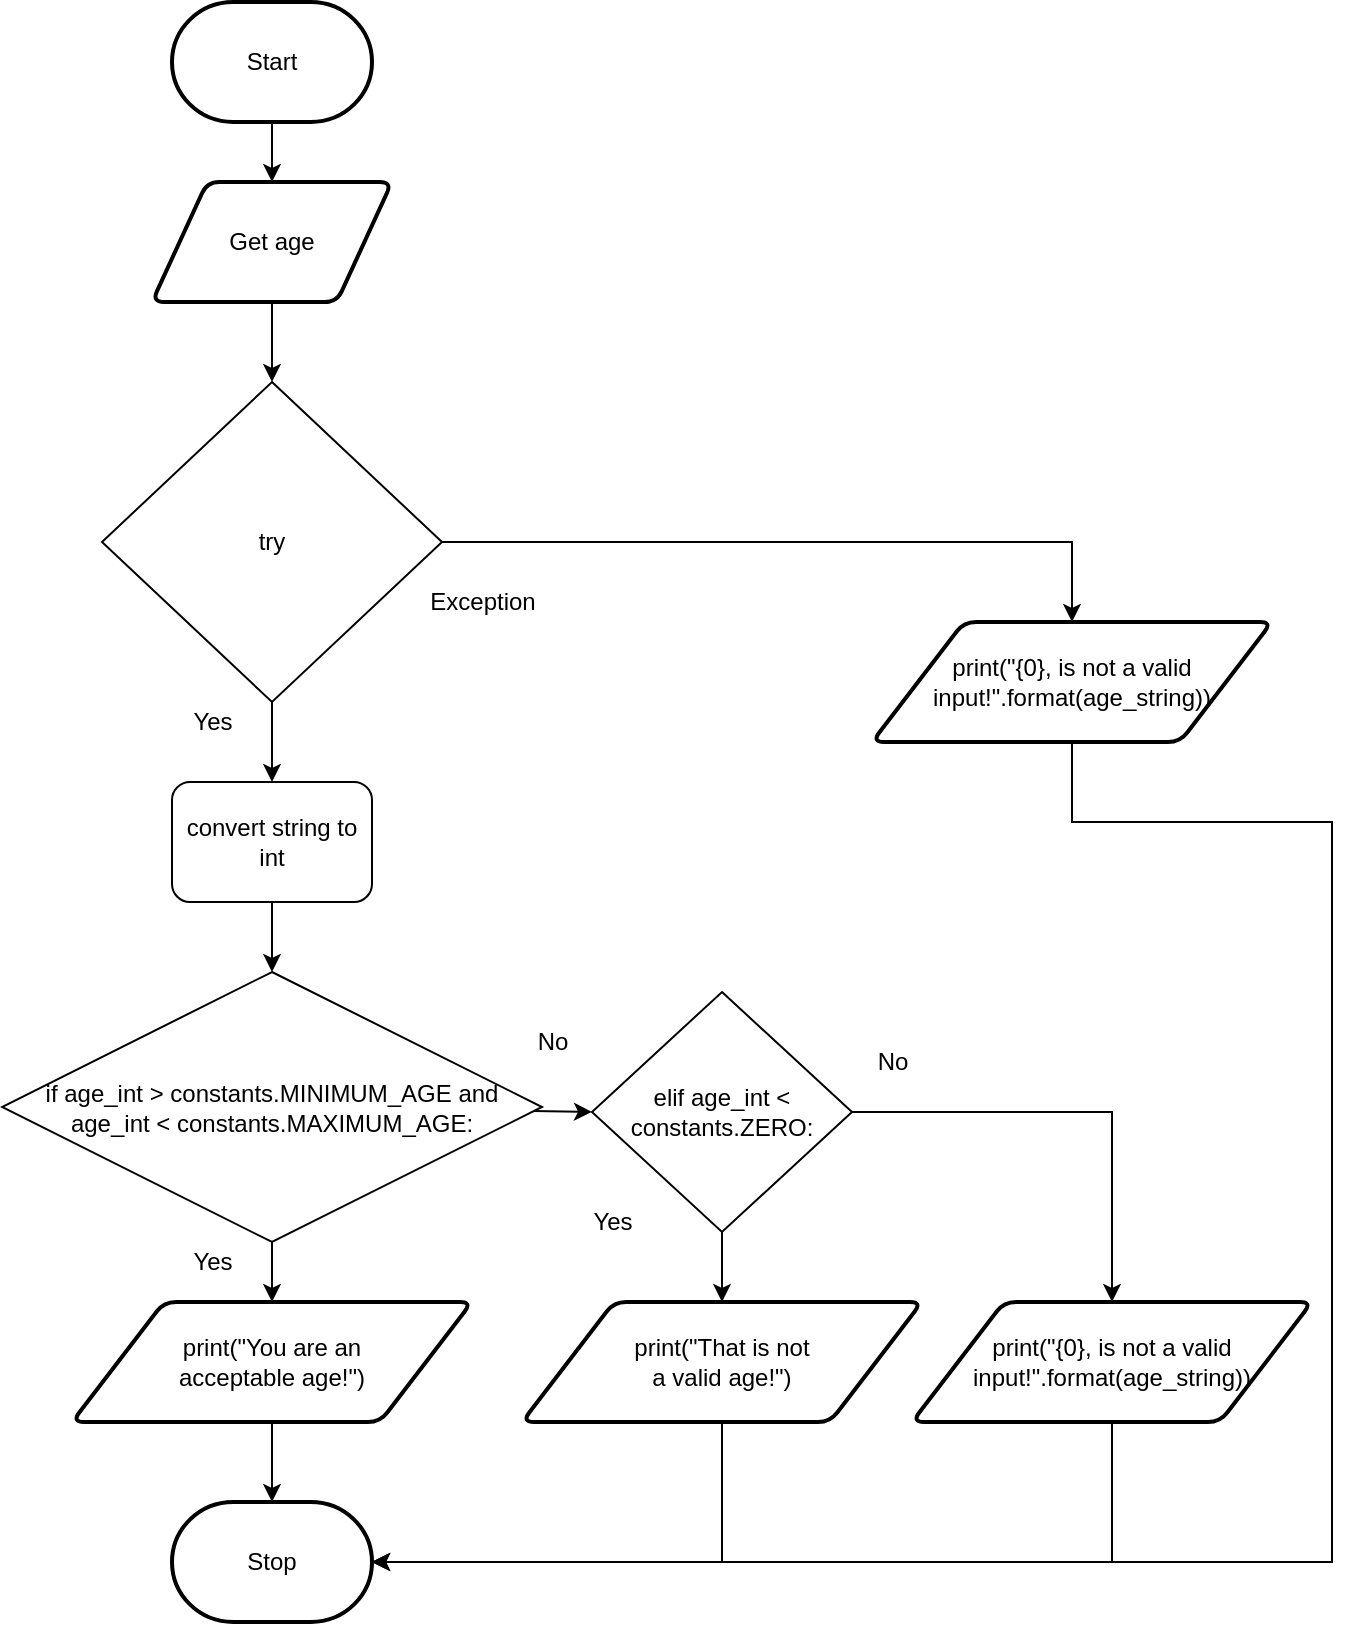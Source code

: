 <mxfile>
    <diagram id="tYJdsMAIOQ761ntMj-JU" name="Page-1">
        <mxGraphModel dx="1288" dy="376" grid="1" gridSize="10" guides="1" tooltips="1" connect="1" arrows="1" fold="1" page="1" pageScale="1" pageWidth="827" pageHeight="1169" math="0" shadow="0">
            <root>
                <mxCell id="0"/>
                <mxCell id="1" parent="0"/>
                <mxCell id="3" style="edgeStyle=none;html=1;entryX=0.5;entryY=0;entryDx=0;entryDy=0;" parent="1" source="2" target="20" edge="1">
                    <mxGeometry relative="1" as="geometry">
                        <mxPoint x="220" y="220" as="targetPoint"/>
                    </mxGeometry>
                </mxCell>
                <mxCell id="2" value="Start" style="strokeWidth=2;html=1;shape=mxgraph.flowchart.terminator;whiteSpace=wrap;" parent="1" vertex="1">
                    <mxGeometry x="230" y="30" width="100" height="60" as="geometry"/>
                </mxCell>
                <mxCell id="6" style="edgeStyle=none;html=1;exitX=0.5;exitY=1;exitDx=0;exitDy=0;entryX=0.5;entryY=0;entryDx=0;entryDy=0;" parent="1" source="20" target="21" edge="1">
                    <mxGeometry relative="1" as="geometry">
                        <mxPoint x="300" y="310" as="sourcePoint"/>
                        <mxPoint x="300" y="220" as="targetPoint"/>
                    </mxGeometry>
                </mxCell>
                <mxCell id="8" style="edgeStyle=none;html=1;exitX=0.5;exitY=1;exitDx=0;exitDy=0;entryX=0.5;entryY=0;entryDx=0;entryDy=0;" parent="1" source="21" target="52" edge="1">
                    <mxGeometry relative="1" as="geometry">
                        <mxPoint x="280" y="415" as="targetPoint"/>
                        <mxPoint x="300" y="480" as="sourcePoint"/>
                    </mxGeometry>
                </mxCell>
                <mxCell id="20" value="Get age" style="shape=parallelogram;html=1;strokeWidth=2;perimeter=parallelogramPerimeter;whiteSpace=wrap;rounded=1;arcSize=12;size=0.23;" parent="1" vertex="1">
                    <mxGeometry x="220" y="120" width="120" height="60" as="geometry"/>
                </mxCell>
                <mxCell id="39" style="edgeStyle=none;html=1;rounded=0;" parent="1" source="21" target="53" edge="1">
                    <mxGeometry relative="1" as="geometry">
                        <mxPoint x="680" y="350" as="targetPoint"/>
                        <Array as="points">
                            <mxPoint x="680" y="300"/>
                        </Array>
                    </mxGeometry>
                </mxCell>
                <mxCell id="21" value="try" style="rhombus;whiteSpace=wrap;html=1;" parent="1" vertex="1">
                    <mxGeometry x="195" y="220" width="170" height="160" as="geometry"/>
                </mxCell>
                <mxCell id="22" value="Yes" style="text;html=1;align=center;verticalAlign=middle;resizable=0;points=[];autosize=1;strokeColor=none;fillColor=none;" parent="1" vertex="1">
                    <mxGeometry x="230" y="380" width="40" height="20" as="geometry"/>
                </mxCell>
                <mxCell id="23" value="Exception" style="text;html=1;align=center;verticalAlign=middle;resizable=0;points=[];autosize=1;strokeColor=none;fillColor=none;" parent="1" vertex="1">
                    <mxGeometry x="350" y="320" width="70" height="20" as="geometry"/>
                </mxCell>
                <mxCell id="26" value="Stop" style="strokeWidth=2;html=1;shape=mxgraph.flowchart.terminator;whiteSpace=wrap;" parent="1" vertex="1">
                    <mxGeometry x="230" y="780" width="100" height="60" as="geometry"/>
                </mxCell>
                <mxCell id="54" style="edgeStyle=none;rounded=0;html=1;entryX=0.5;entryY=0;entryDx=0;entryDy=0;" edge="1" parent="1" source="52" target="55">
                    <mxGeometry relative="1" as="geometry">
                        <mxPoint x="280" y="530" as="targetPoint"/>
                    </mxGeometry>
                </mxCell>
                <mxCell id="52" value="convert string to int" style="rounded=1;whiteSpace=wrap;html=1;" vertex="1" parent="1">
                    <mxGeometry x="230" y="420" width="100" height="60" as="geometry"/>
                </mxCell>
                <mxCell id="75" style="edgeStyle=none;rounded=0;html=1;entryX=1;entryY=0.5;entryDx=0;entryDy=0;entryPerimeter=0;" edge="1" parent="1" source="53" target="26">
                    <mxGeometry relative="1" as="geometry">
                        <mxPoint x="810" y="840" as="targetPoint"/>
                        <Array as="points">
                            <mxPoint x="680" y="440"/>
                            <mxPoint x="810" y="440"/>
                            <mxPoint x="810" y="810"/>
                        </Array>
                    </mxGeometry>
                </mxCell>
                <mxCell id="53" value="&lt;span style=&quot;font-size: 12px&quot;&gt;print(&quot;{0}, is not a valid input!&quot;.format(age_string))&lt;/span&gt;" style="shape=parallelogram;html=1;strokeWidth=2;perimeter=parallelogramPerimeter;whiteSpace=wrap;rounded=1;arcSize=12;size=0.23;" vertex="1" parent="1">
                    <mxGeometry x="580" y="340" width="200" height="60" as="geometry"/>
                </mxCell>
                <mxCell id="56" style="edgeStyle=none;rounded=0;html=1;entryX=0;entryY=0.5;entryDx=0;entryDy=0;" edge="1" parent="1" source="55" target="58">
                    <mxGeometry relative="1" as="geometry">
                        <mxPoint x="460" y="583" as="targetPoint"/>
                    </mxGeometry>
                </mxCell>
                <mxCell id="73" style="edgeStyle=none;rounded=0;html=1;entryX=0.5;entryY=0;entryDx=0;entryDy=0;" edge="1" parent="1" source="55" target="74">
                    <mxGeometry relative="1" as="geometry">
                        <mxPoint x="280" y="690" as="targetPoint"/>
                    </mxGeometry>
                </mxCell>
                <mxCell id="55" value="&lt;span style=&quot;font-size: 12px&quot;&gt;if age_int &amp;gt; constants.MINIMUM_AGE and age_int &amp;lt; constants.MAXIMUM_AGE:&lt;/span&gt;" style="rhombus;whiteSpace=wrap;html=1;" vertex="1" parent="1">
                    <mxGeometry x="145" y="515" width="270" height="135" as="geometry"/>
                </mxCell>
                <mxCell id="57" value="No" style="text;html=1;align=center;verticalAlign=middle;resizable=0;points=[];autosize=1;strokeColor=none;fillColor=none;" vertex="1" parent="1">
                    <mxGeometry x="405" y="540" width="30" height="20" as="geometry"/>
                </mxCell>
                <mxCell id="62" style="edgeStyle=none;rounded=0;html=1;entryX=0.5;entryY=0;entryDx=0;entryDy=0;" edge="1" parent="1" source="58" target="61">
                    <mxGeometry relative="1" as="geometry">
                        <mxPoint x="660" y="580" as="targetPoint"/>
                        <Array as="points">
                            <mxPoint x="700" y="585"/>
                        </Array>
                    </mxGeometry>
                </mxCell>
                <mxCell id="63" style="edgeStyle=none;rounded=0;html=1;entryX=0.5;entryY=0;entryDx=0;entryDy=0;" edge="1" parent="1" source="58" target="65">
                    <mxGeometry relative="1" as="geometry">
                        <mxPoint x="505" y="670" as="targetPoint"/>
                    </mxGeometry>
                </mxCell>
                <mxCell id="58" value="&lt;span style=&quot;font-size: 12px&quot;&gt;elif age_int &amp;lt; constants.ZERO:&lt;/span&gt;" style="rhombus;whiteSpace=wrap;html=1;" vertex="1" parent="1">
                    <mxGeometry x="440" y="525" width="130" height="120" as="geometry"/>
                </mxCell>
                <mxCell id="59" value="No" style="text;html=1;align=center;verticalAlign=middle;resizable=0;points=[];autosize=1;strokeColor=none;fillColor=none;" vertex="1" parent="1">
                    <mxGeometry x="575" y="550" width="30" height="20" as="geometry"/>
                </mxCell>
                <mxCell id="78" style="edgeStyle=none;rounded=0;html=1;entryX=1;entryY=0.5;entryDx=0;entryDy=0;entryPerimeter=0;" edge="1" parent="1" source="61" target="26">
                    <mxGeometry relative="1" as="geometry">
                        <Array as="points">
                            <mxPoint x="700" y="810"/>
                        </Array>
                    </mxGeometry>
                </mxCell>
                <mxCell id="61" value="&lt;span style=&quot;font-size: 12px&quot;&gt;print(&quot;{0}, is not a valid input!&quot;.format(age_string))&lt;/span&gt;" style="shape=parallelogram;html=1;strokeWidth=2;perimeter=parallelogramPerimeter;whiteSpace=wrap;rounded=1;arcSize=12;size=0.23;" vertex="1" parent="1">
                    <mxGeometry x="600" y="680" width="200" height="60" as="geometry"/>
                </mxCell>
                <mxCell id="64" value="Yes" style="text;html=1;align=center;verticalAlign=middle;resizable=0;points=[];autosize=1;strokeColor=none;fillColor=none;" vertex="1" parent="1">
                    <mxGeometry x="430" y="630" width="40" height="20" as="geometry"/>
                </mxCell>
                <mxCell id="77" style="edgeStyle=none;rounded=0;html=1;entryX=1;entryY=0.5;entryDx=0;entryDy=0;entryPerimeter=0;" edge="1" parent="1" source="65" target="26">
                    <mxGeometry relative="1" as="geometry">
                        <Array as="points">
                            <mxPoint x="505" y="810"/>
                        </Array>
                    </mxGeometry>
                </mxCell>
                <mxCell id="65" value="&lt;span style=&quot;font-size: 12px&quot;&gt;print(&quot;That is not &lt;br&gt;a valid age!&quot;)&lt;/span&gt;" style="shape=parallelogram;html=1;strokeWidth=2;perimeter=parallelogramPerimeter;whiteSpace=wrap;rounded=1;arcSize=12;size=0.23;" vertex="1" parent="1">
                    <mxGeometry x="405" y="680" width="200" height="60" as="geometry"/>
                </mxCell>
                <mxCell id="72" value="Yes" style="text;html=1;align=center;verticalAlign=middle;resizable=0;points=[];autosize=1;strokeColor=none;fillColor=none;" vertex="1" parent="1">
                    <mxGeometry x="230" y="650" width="40" height="20" as="geometry"/>
                </mxCell>
                <mxCell id="76" style="edgeStyle=none;rounded=0;html=1;" edge="1" parent="1" source="74" target="26">
                    <mxGeometry relative="1" as="geometry"/>
                </mxCell>
                <mxCell id="74" value="&lt;span style=&quot;font-size: 12px&quot;&gt;print(&quot;You are an &lt;br&gt;acceptable age!&quot;)&lt;/span&gt;" style="shape=parallelogram;html=1;strokeWidth=2;perimeter=parallelogramPerimeter;whiteSpace=wrap;rounded=1;arcSize=12;size=0.23;" vertex="1" parent="1">
                    <mxGeometry x="180" y="680" width="200" height="60" as="geometry"/>
                </mxCell>
            </root>
        </mxGraphModel>
    </diagram>
</mxfile>